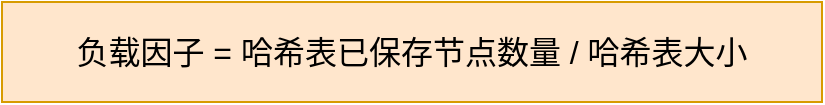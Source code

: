<mxfile version="13.9.9" type="device"><diagram id="YJA-g3RA2mkpX9V3mzLJ" name="第 1 页"><mxGraphModel dx="946" dy="610" grid="1" gridSize="10" guides="1" tooltips="1" connect="1" arrows="1" fold="1" page="1" pageScale="1" pageWidth="827" pageHeight="1169" math="0" shadow="0"><root><mxCell id="0"/><mxCell id="1" parent="0"/><mxCell id="B8OHctR4jaZmg8qhXwUC-1" value="负载因子 = 哈希表已保存节点数量 / 哈希表大小" style="rounded=0;whiteSpace=wrap;html=1;fontSize=16;fillColor=#ffe6cc;strokeColor=#d79b00;" vertex="1" parent="1"><mxGeometry x="160" y="160" width="410" height="50" as="geometry"/></mxCell></root></mxGraphModel></diagram></mxfile>